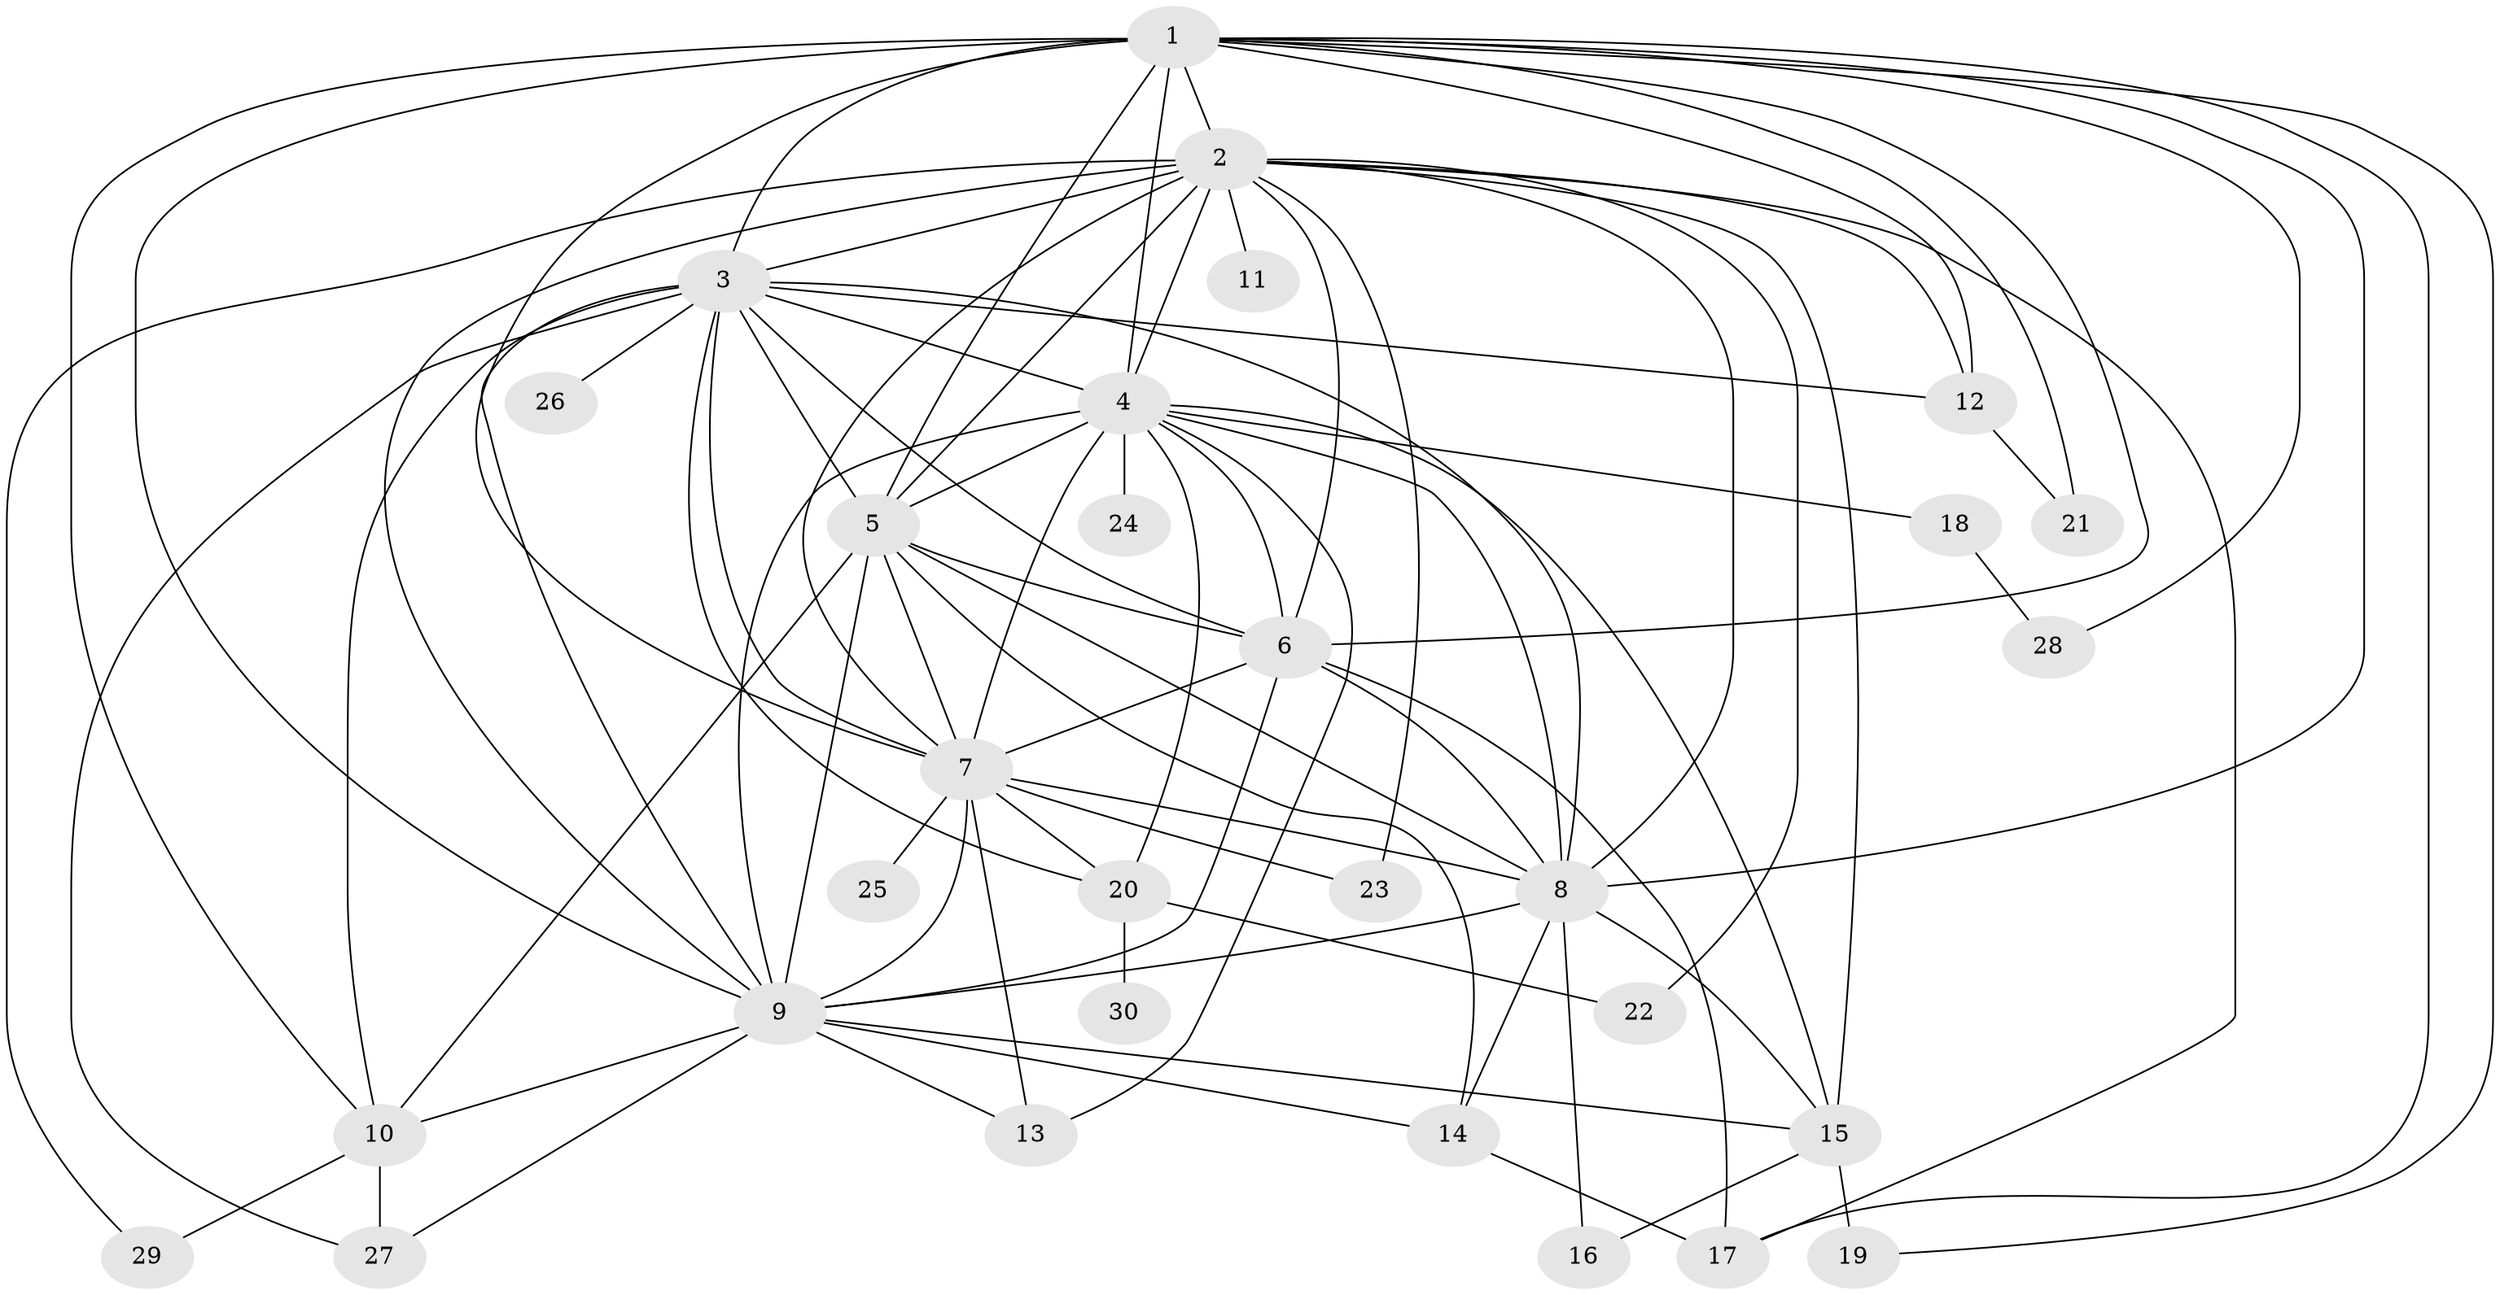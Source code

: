 // original degree distribution, {18: 0.03333333333333333, 21: 0.016666666666666666, 17: 0.03333333333333333, 10: 0.016666666666666666, 12: 0.016666666666666666, 19: 0.016666666666666666, 13: 0.016666666666666666, 15: 0.016666666666666666, 5: 0.05, 2: 0.5666666666666667, 3: 0.16666666666666666, 7: 0.016666666666666666, 4: 0.016666666666666666, 6: 0.016666666666666666}
// Generated by graph-tools (version 1.1) at 2025/35/03/09/25 02:35:05]
// undirected, 30 vertices, 83 edges
graph export_dot {
graph [start="1"]
  node [color=gray90,style=filled];
  1;
  2;
  3;
  4;
  5;
  6;
  7;
  8;
  9;
  10;
  11;
  12;
  13;
  14;
  15;
  16;
  17;
  18;
  19;
  20;
  21;
  22;
  23;
  24;
  25;
  26;
  27;
  28;
  29;
  30;
  1 -- 2 [weight=2.0];
  1 -- 3 [weight=1.0];
  1 -- 4 [weight=2.0];
  1 -- 5 [weight=1.0];
  1 -- 6 [weight=1.0];
  1 -- 7 [weight=1.0];
  1 -- 8 [weight=1.0];
  1 -- 9 [weight=3.0];
  1 -- 10 [weight=1.0];
  1 -- 12 [weight=1.0];
  1 -- 17 [weight=1.0];
  1 -- 19 [weight=1.0];
  1 -- 21 [weight=1.0];
  1 -- 28 [weight=1.0];
  2 -- 3 [weight=1.0];
  2 -- 4 [weight=1.0];
  2 -- 5 [weight=1.0];
  2 -- 6 [weight=2.0];
  2 -- 7 [weight=2.0];
  2 -- 8 [weight=1.0];
  2 -- 9 [weight=2.0];
  2 -- 11 [weight=1.0];
  2 -- 12 [weight=1.0];
  2 -- 15 [weight=1.0];
  2 -- 17 [weight=2.0];
  2 -- 22 [weight=1.0];
  2 -- 23 [weight=1.0];
  2 -- 29 [weight=1.0];
  3 -- 4 [weight=1.0];
  3 -- 5 [weight=1.0];
  3 -- 6 [weight=2.0];
  3 -- 7 [weight=1.0];
  3 -- 8 [weight=1.0];
  3 -- 9 [weight=2.0];
  3 -- 10 [weight=2.0];
  3 -- 12 [weight=1.0];
  3 -- 20 [weight=1.0];
  3 -- 26 [weight=1.0];
  3 -- 27 [weight=1.0];
  4 -- 5 [weight=1.0];
  4 -- 6 [weight=1.0];
  4 -- 7 [weight=1.0];
  4 -- 8 [weight=1.0];
  4 -- 9 [weight=2.0];
  4 -- 13 [weight=1.0];
  4 -- 15 [weight=1.0];
  4 -- 18 [weight=1.0];
  4 -- 20 [weight=1.0];
  4 -- 24 [weight=1.0];
  5 -- 6 [weight=1.0];
  5 -- 7 [weight=2.0];
  5 -- 8 [weight=1.0];
  5 -- 9 [weight=6.0];
  5 -- 10 [weight=3.0];
  5 -- 14 [weight=1.0];
  6 -- 7 [weight=1.0];
  6 -- 8 [weight=1.0];
  6 -- 9 [weight=3.0];
  6 -- 17 [weight=1.0];
  7 -- 8 [weight=2.0];
  7 -- 9 [weight=2.0];
  7 -- 13 [weight=1.0];
  7 -- 20 [weight=1.0];
  7 -- 23 [weight=1.0];
  7 -- 25 [weight=1.0];
  8 -- 9 [weight=2.0];
  8 -- 14 [weight=1.0];
  8 -- 15 [weight=1.0];
  8 -- 16 [weight=1.0];
  9 -- 10 [weight=1.0];
  9 -- 13 [weight=1.0];
  9 -- 14 [weight=3.0];
  9 -- 15 [weight=1.0];
  9 -- 27 [weight=1.0];
  10 -- 27 [weight=2.0];
  10 -- 29 [weight=1.0];
  12 -- 21 [weight=1.0];
  14 -- 17 [weight=4.0];
  15 -- 16 [weight=1.0];
  15 -- 19 [weight=1.0];
  18 -- 28 [weight=1.0];
  20 -- 22 [weight=1.0];
  20 -- 30 [weight=1.0];
}
